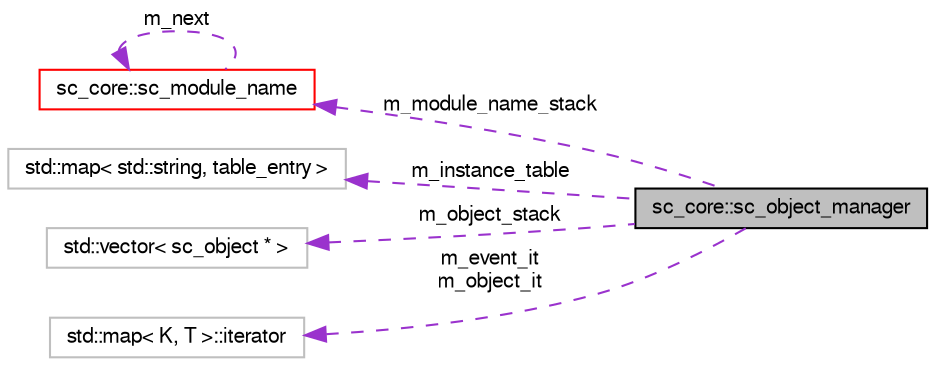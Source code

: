 digraph G
{
  edge [fontname="FreeSans",fontsize="10",labelfontname="FreeSans",labelfontsize="10"];
  node [fontname="FreeSans",fontsize="10",shape=record];
  rankdir=LR;
  Node1 [label="sc_core::sc_object_manager",height=0.2,width=0.4,color="black", fillcolor="grey75", style="filled" fontcolor="black"];
  Node2 -> Node1 [dir=back,color="darkorchid3",fontsize="10",style="dashed",label="m_module_name_stack",fontname="FreeSans"];
  Node2 [label="sc_core::sc_module_name",height=0.2,width=0.4,color="red", fillcolor="white", style="filled",URL="$a00127.html"];
  Node2 -> Node2 [dir=back,color="darkorchid3",fontsize="10",style="dashed",label="m_next",fontname="FreeSans"];
  Node3 -> Node1 [dir=back,color="darkorchid3",fontsize="10",style="dashed",label="m_instance_table",fontname="FreeSans"];
  Node3 [label="std::map\< std::string, table_entry \>",height=0.2,width=0.4,color="grey75", fillcolor="white", style="filled"];
  Node4 -> Node1 [dir=back,color="darkorchid3",fontsize="10",style="dashed",label="m_object_stack",fontname="FreeSans"];
  Node4 [label="std::vector\< sc_object * \>",height=0.2,width=0.4,color="grey75", fillcolor="white", style="filled"];
  Node5 -> Node1 [dir=back,color="darkorchid3",fontsize="10",style="dashed",label="m_event_it\nm_object_it",fontname="FreeSans"];
  Node5 [label="std::map\< K, T \>::iterator",height=0.2,width=0.4,color="grey75", fillcolor="white", style="filled",tooltip="STL iterator class."];
}
